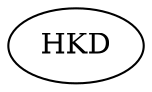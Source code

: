 digraph {
	HKD [label=HKD]
	HKD [label=HKD]
	HKD [label=HKD]
	HKD [label=HKD]
	HKD [label=HKD]
	HKD [label=HKD]
	HKD [label=HKD]
	HKD [label=HKD]
}

